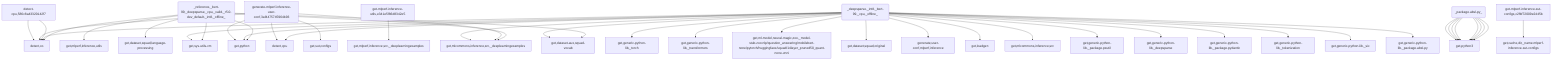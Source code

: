 graph TD
    app-mlperf-inference,d775cac873ee4231_(_reference,_bert-99,_deepsparse,_cpu,_valid,_r5.0-dev_default,_int8,_offline_) --> detect,os
    app-mlperf-inference,d775cac873ee4231_(_reference,_bert-99,_deepsparse,_cpu,_valid,_r5.0-dev_default,_int8,_offline_) --> get,sys-utils-cm
    app-mlperf-inference,d775cac873ee4231_(_reference,_bert-99,_deepsparse,_cpu,_valid,_r5.0-dev_default,_int8,_offline_) --> get,python
    app-mlperf-inference,d775cac873ee4231_(_reference,_bert-99,_deepsparse,_cpu,_valid,_r5.0-dev_default,_int8,_offline_) --> get,mlcommons,inference,src,_deeplearningexamples
    get-mlperf-inference-utils,e341e5f86d8342e5 --> get,mlperf,inference,src,_deeplearningexamples
    app-mlperf-inference,d775cac873ee4231_(_reference,_bert-99,_deepsparse,_cpu,_valid,_r5.0-dev_default,_int8,_offline_) --> get,mlperf,inference,utils
    app-mlperf-inference,d775cac873ee4231_(_reference,_bert-99,_deepsparse,_cpu,_valid,_r5.0-dev_default,_int8,_offline_) --> get,dataset,squad,language-processing
    app-mlperf-inference,d775cac873ee4231_(_reference,_bert-99,_deepsparse,_cpu,_valid,_r5.0-dev_default,_int8,_offline_) --> get,dataset-aux,squad-vocab
    app-mlperf-inference-mlcommons-python,ff149e9781fc4b65_(_deepsparse,_int8,_bert-99,_cpu,_offline_) --> detect,os
    detect-cpu,586c8a43320142f7 --> detect,os
    app-mlperf-inference-mlcommons-python,ff149e9781fc4b65_(_deepsparse,_int8,_bert-99,_cpu,_offline_) --> detect,cpu
    app-mlperf-inference-mlcommons-python,ff149e9781fc4b65_(_deepsparse,_int8,_bert-99,_cpu,_offline_) --> get,sys-utils-cm
    app-mlperf-inference-mlcommons-python,ff149e9781fc4b65_(_deepsparse,_int8,_bert-99,_cpu,_offline_) --> get,python
    get-generic-python-lib,94b62a682bc44791_(_torch_) --> get,python3
    app-mlperf-inference-mlcommons-python,ff149e9781fc4b65_(_deepsparse,_int8,_bert-99,_cpu,_offline_) --> get,generic-python-lib,_torch
    get-generic-python-lib,94b62a682bc44791_(_transformers_) --> get,python3
    app-mlperf-inference-mlcommons-python,ff149e9781fc4b65_(_deepsparse,_int8,_bert-99,_cpu,_offline_) --> get,generic-python-lib,_transformers
    app-mlperf-inference-mlcommons-python,ff149e9781fc4b65_(_deepsparse,_int8,_bert-99,_cpu,_offline_) --> get,ml-model,neural-magic,zoo,_model-stub.zoo:nlp/question_answering/mobilebert-none/pytorch/huggingface/squad/14layer_pruned50_quant-none-vnni
    app-mlperf-inference-mlcommons-python,ff149e9781fc4b65_(_deepsparse,_int8,_bert-99,_cpu,_offline_) --> get,dataset,squad,original
    app-mlperf-inference-mlcommons-python,ff149e9781fc4b65_(_deepsparse,_int8,_bert-99,_cpu,_offline_) --> get,dataset-aux,squad-vocab
    generate-mlperf-inference-user-conf,3af4475745964b93 --> detect,os
    detect-cpu,586c8a43320142f7 --> detect,os
    generate-mlperf-inference-user-conf,3af4475745964b93 --> detect,cpu
    generate-mlperf-inference-user-conf,3af4475745964b93 --> get,python
    generate-mlperf-inference-user-conf,3af4475745964b93 --> get,mlcommons,inference,src,_deeplearningexamples
    get-mlperf-inference-sut-configs,c2fbf72009e2445b --> get,cache,dir,_name.mlperf-inference-sut-configs
    generate-mlperf-inference-user-conf,3af4475745964b93 --> get,sut,configs
    app-mlperf-inference-mlcommons-python,ff149e9781fc4b65_(_deepsparse,_int8,_bert-99,_cpu,_offline_) --> generate,user-conf,mlperf,inference
    app-mlperf-inference-mlcommons-python,ff149e9781fc4b65_(_deepsparse,_int8,_bert-99,_cpu,_offline_) --> get,loadgen
    app-mlperf-inference-mlcommons-python,ff149e9781fc4b65_(_deepsparse,_int8,_bert-99,_cpu,_offline_) --> get,mlcommons,inference,src,_deeplearningexamples
    app-mlperf-inference-mlcommons-python,ff149e9781fc4b65_(_deepsparse,_int8,_bert-99,_cpu,_offline_) --> get,mlcommons,inference,src
    get-generic-python-lib,94b62a682bc44791_(_package.psutil_) --> get,python3
    app-mlperf-inference-mlcommons-python,ff149e9781fc4b65_(_deepsparse,_int8,_bert-99,_cpu,_offline_) --> get,generic-python-lib,_package.psutil
    get-generic-python-lib,94b62a682bc44791_(_deepsparse_) --> get,python3
    app-mlperf-inference-mlcommons-python,ff149e9781fc4b65_(_deepsparse,_int8,_bert-99,_cpu,_offline_) --> get,generic-python-lib,_deepsparse
    get-generic-python-lib,94b62a682bc44791_(_package.pydantic_) --> get,python3
    app-mlperf-inference-mlcommons-python,ff149e9781fc4b65_(_deepsparse,_int8,_bert-99,_cpu,_offline_) --> get,generic-python-lib,_package.pydantic
    get-generic-python-lib,94b62a682bc44791_(_tokenization_) --> get,python3
    app-mlperf-inference-mlcommons-python,ff149e9781fc4b65_(_deepsparse,_int8,_bert-99,_cpu,_offline_) --> get,generic-python-lib,_tokenization
    get-generic-python-lib,94b62a682bc44791_(_six_) --> get,python3
    app-mlperf-inference-mlcommons-python,ff149e9781fc4b65_(_deepsparse,_int8,_bert-99,_cpu,_offline_) --> get,generic-python-lib,_six
    get-generic-python-lib,94b62a682bc44791_(_package.absl-py_) --> get,python3
    app-mlperf-inference-mlcommons-python,ff149e9781fc4b65_(_deepsparse,_int8,_bert-99,_cpu,_offline_) --> get,generic-python-lib,_package.absl-py